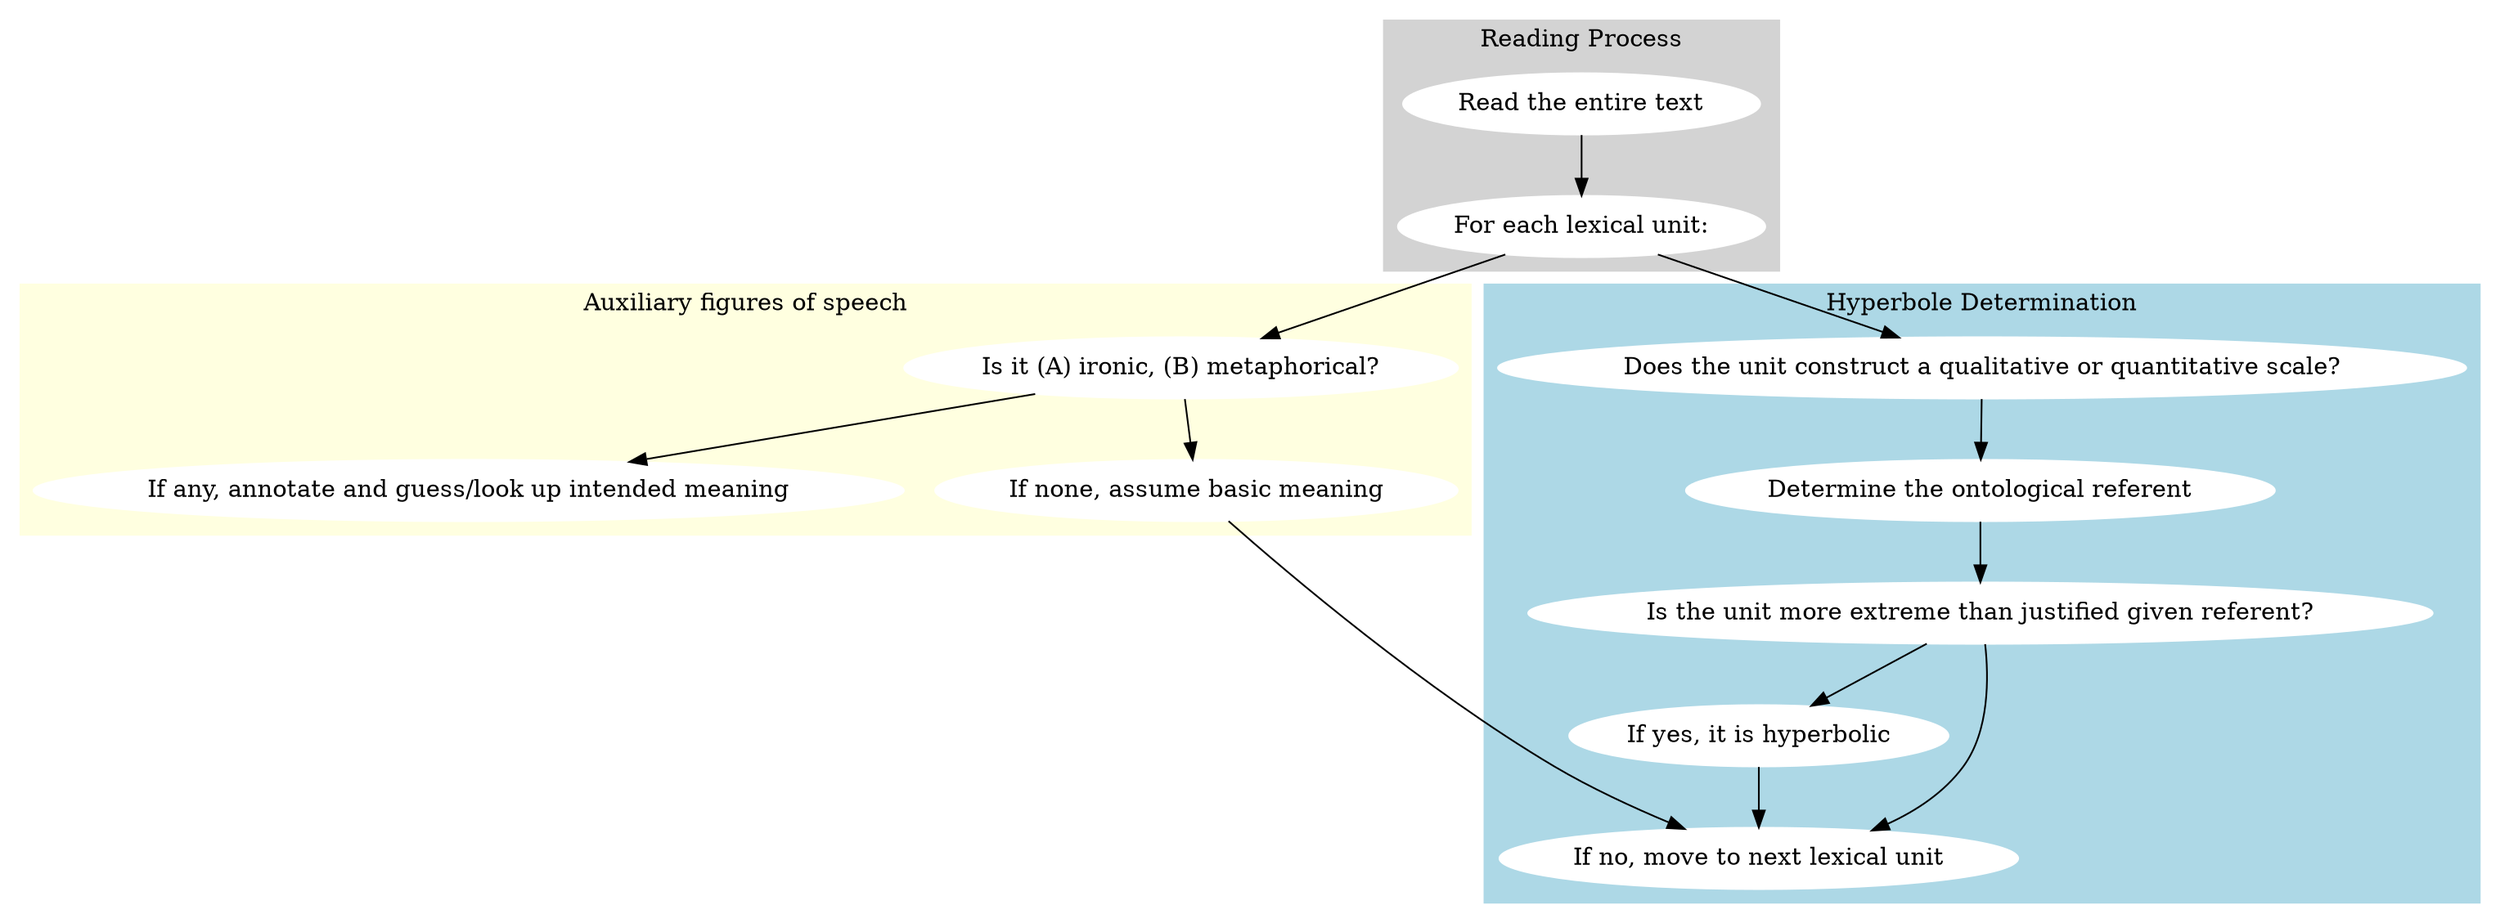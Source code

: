 digraph G {
	subgraph cluster_0 {
		node [color=white style=filled]
		color=lightgrey style=filled
		A [label="Read the entire text"]
		B [label="For each lexical unit:"]
		label="Reading Process"
	}
	subgraph cluster_1 {
		node [color=white style=filled]
		color=lightyellow style=filled
		C [label="Is it (A) ironic, (B) metaphorical?"]
		D [label="If any, annotate and guess/look up intended meaning"]
		E [label="If none, assume basic meaning"]
		C -> D
		C -> E
		label="Auxiliary figures of speech"
	}
	subgraph cluster_2 {
		node [color=white style=filled]
		color=lightblue style=filled
		F [label="Does the unit construct a qualitative or quantitative scale?"]
		G [label="Determine the ontological referent"]
		H [label="Is the unit more extreme than justified given referent?"]
		I [label="If yes, it is hyperbolic"]
		J [label="If no, move to next lexical unit"]
		F -> G
		G -> H
		H -> I
		H -> J
		label="Hyperbole Determination"
	}
	A -> B
	B -> C
	B -> F
	E -> J
	I -> J
}
